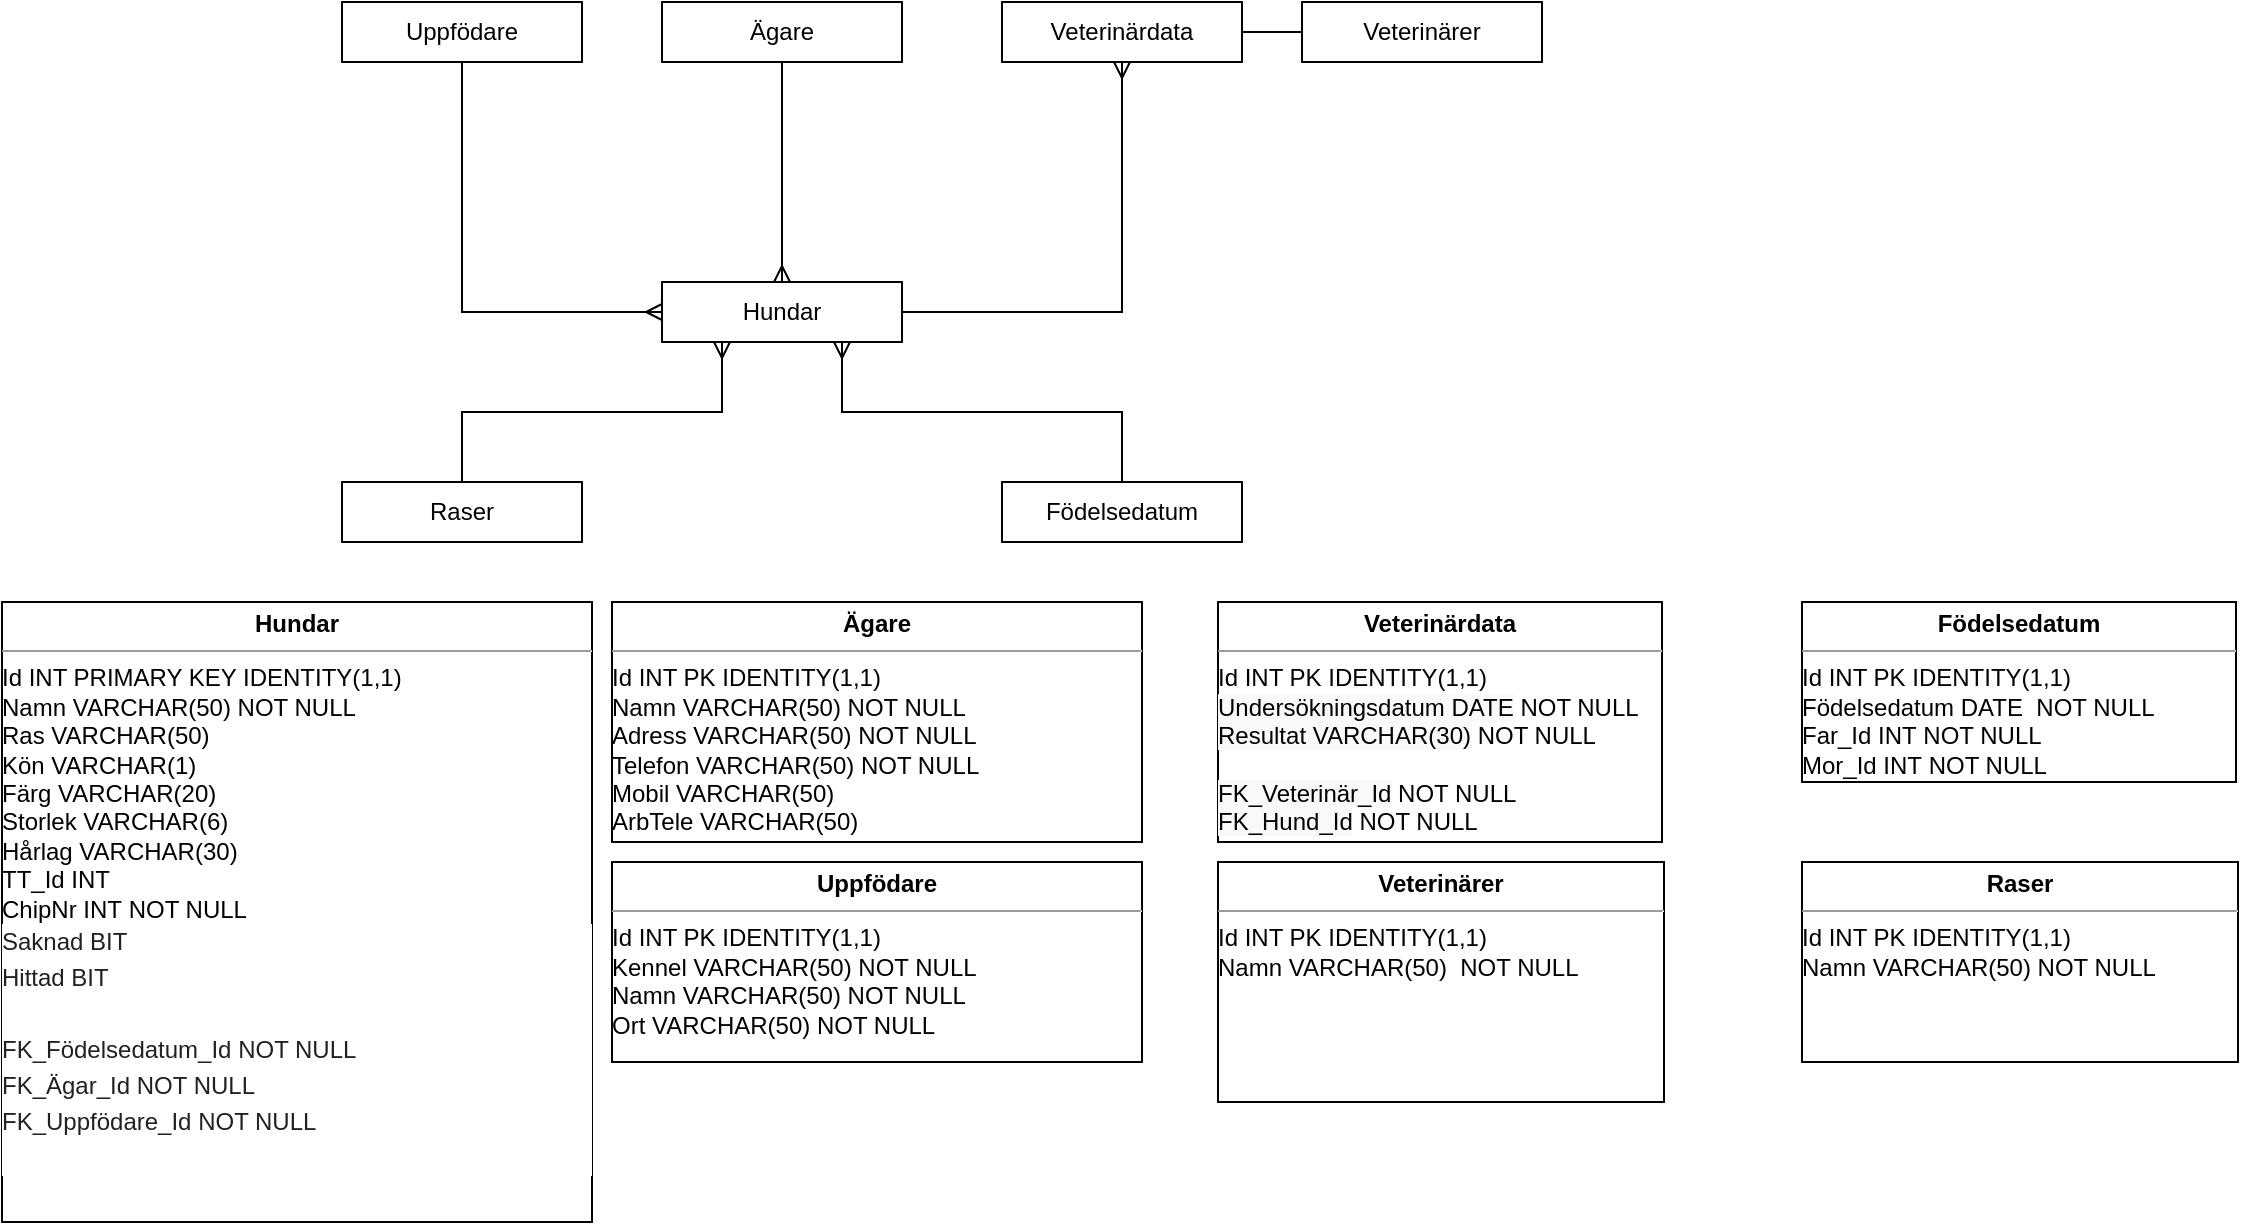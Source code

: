 <mxfile version="12.2.2" type="device" pages="1"><diagram id="fVXoXdVGkMJimDBv98Kc" name="Page-1"><mxGraphModel dx="772" dy="589" grid="1" gridSize="10" guides="1" tooltips="1" connect="1" arrows="1" fold="1" page="0" pageScale="1" pageWidth="827" pageHeight="1169" math="0" shadow="0"><root><mxCell id="0"/><mxCell id="1" parent="0"/><mxCell id="iQHe_d6ZKBCHrcLORb7n-9" style="edgeStyle=orthogonalEdgeStyle;rounded=0;orthogonalLoop=1;jettySize=auto;html=1;exitX=0.5;exitY=0;exitDx=0;exitDy=0;entryX=0.5;entryY=1;entryDx=0;entryDy=0;endArrow=none;endFill=0;startArrow=ERmany;startFill=0;" parent="1" source="iQHe_d6ZKBCHrcLORb7n-1" target="iQHe_d6ZKBCHrcLORb7n-3" edge="1"><mxGeometry relative="1" as="geometry"/></mxCell><mxCell id="iQHe_d6ZKBCHrcLORb7n-24" style="edgeStyle=orthogonalEdgeStyle;rounded=0;orthogonalLoop=1;jettySize=auto;html=1;exitX=0.25;exitY=1;exitDx=0;exitDy=0;entryX=0.5;entryY=0;entryDx=0;entryDy=0;startArrow=ERmany;startFill=0;endArrow=none;endFill=0;" parent="1" source="iQHe_d6ZKBCHrcLORb7n-1" target="iQHe_d6ZKBCHrcLORb7n-23" edge="1"><mxGeometry relative="1" as="geometry"/></mxCell><mxCell id="WM_Afh0-xC8KJ5w9xtZu-2" style="edgeStyle=orthogonalEdgeStyle;rounded=0;orthogonalLoop=1;jettySize=auto;html=1;exitX=1;exitY=0.5;exitDx=0;exitDy=0;entryX=0.5;entryY=1;entryDx=0;entryDy=0;endArrow=ERmany;endFill=0;" parent="1" source="iQHe_d6ZKBCHrcLORb7n-1" target="iQHe_d6ZKBCHrcLORb7n-4" edge="1"><mxGeometry relative="1" as="geometry"><mxPoint x="570" y="230" as="targetPoint"/></mxGeometry></mxCell><mxCell id="iQHe_d6ZKBCHrcLORb7n-1" value="Hundar" style="rounded=0;whiteSpace=wrap;html=1;" parent="1" vertex="1"><mxGeometry x="340" y="260" width="120" height="30" as="geometry"/></mxCell><mxCell id="iQHe_d6ZKBCHrcLORb7n-2" value="Uppfödare" style="rounded=0;whiteSpace=wrap;html=1;" parent="1" vertex="1"><mxGeometry x="180" y="120" width="120" height="30" as="geometry"/></mxCell><mxCell id="iQHe_d6ZKBCHrcLORb7n-3" value="Ägare" style="rounded=0;whiteSpace=wrap;html=1;" parent="1" vertex="1"><mxGeometry x="340" y="120" width="120" height="30" as="geometry"/></mxCell><mxCell id="-Zw0rgLsZ9fUu1lYhLTJ-3" style="edgeStyle=orthogonalEdgeStyle;rounded=0;orthogonalLoop=1;jettySize=auto;html=1;exitX=1;exitY=0.5;exitDx=0;exitDy=0;endArrow=none;endFill=0;" parent="1" source="iQHe_d6ZKBCHrcLORb7n-4" target="-Zw0rgLsZ9fUu1lYhLTJ-2" edge="1"><mxGeometry relative="1" as="geometry"/></mxCell><mxCell id="iQHe_d6ZKBCHrcLORb7n-4" value="Veterinärdata" style="rounded=0;whiteSpace=wrap;html=1;" parent="1" vertex="1"><mxGeometry x="510" y="120" width="120" height="30" as="geometry"/></mxCell><mxCell id="iQHe_d6ZKBCHrcLORb7n-21" value="&lt;p style=&quot;margin: 4px 0px 0px ; text-align: center&quot;&gt;&lt;b&gt;&lt;font style=&quot;font-size: 12px&quot;&gt;Hundar&lt;/font&gt;&lt;/b&gt;&lt;/p&gt;&lt;hr size=&quot;1&quot;&gt;&lt;font style=&quot;font-size: 12px&quot;&gt;Id INT PRIMARY KEY IDENTITY(1,1)&lt;br&gt;Namn VARCHAR(50) NOT NULL&lt;br&gt;Ras VARCHAR(50)&lt;br&gt;Kön VARCHAR(1)&lt;br&gt;Färg VARCHAR(20)&lt;br&gt;Storlek VARCHAR(6)&lt;br&gt;Hårlag VARCHAR(30)&lt;br&gt;TT_Id INT&lt;br&gt;ChipNr INT&amp;nbsp;NOT NULL&lt;br&gt;&lt;div style=&quot;color: rgb(33 , 33 , 33) ; background-color: rgb(255 , 255 , 254) ; line-height: 18px ; white-space: pre&quot;&gt;Saknad BIT&lt;/div&gt;&lt;div style=&quot;color: rgb(33 , 33 , 33) ; background-color: rgb(255 , 255 , 254) ; line-height: 18px ; white-space: pre&quot;&gt;Hittad BIT&lt;/div&gt;&lt;div style=&quot;color: rgb(33 , 33 , 33) ; background-color: rgb(255 , 255 , 254) ; line-height: 18px ; white-space: pre&quot;&gt;&lt;br&gt;&lt;/div&gt;&lt;/font&gt;&lt;div style=&quot;color: rgb(33 , 33 , 33) ; background-color: rgb(255 , 255 , 254) ; line-height: 18px ; white-space: pre&quot;&gt;&lt;font style=&quot;font-size: 12px&quot;&gt;FK_Födelsedatum_Id NOT NULL&lt;/font&gt;&lt;/div&gt;&lt;div style=&quot;color: rgb(33 , 33 , 33) ; background-color: rgb(255 , 255 , 254) ; line-height: 18px ; white-space: pre&quot;&gt;&lt;font style=&quot;font-size: 12px&quot;&gt;FK_Ägar_Id NOT NULL&lt;/font&gt;&lt;/div&gt;&lt;div style=&quot;color: rgb(33 , 33 , 33) ; background-color: rgb(255 , 255 , 254) ; line-height: 18px ; white-space: pre&quot;&gt;&lt;div style=&quot;line-height: 18px&quot;&gt;FK_Uppfödare_Id NOT NULL&lt;/div&gt;&lt;div style=&quot;line-height: 18px&quot;&gt;&lt;br&gt;&lt;/div&gt;&lt;/div&gt;" style="verticalAlign=top;align=left;overflow=fill;fontSize=12;fontFamily=Helvetica;html=1;" parent="1" vertex="1"><mxGeometry x="10" y="420" width="295" height="310" as="geometry"/></mxCell><mxCell id="iQHe_d6ZKBCHrcLORb7n-23" value="Raser" style="rounded=0;whiteSpace=wrap;html=1;" parent="1" vertex="1"><mxGeometry x="180" y="360" width="120" height="30" as="geometry"/></mxCell><mxCell id="iQHe_d6ZKBCHrcLORb7n-25" value="&lt;p style=&quot;margin: 0px ; margin-top: 4px ; text-align: center&quot;&gt;&lt;b&gt;Ägare&lt;/b&gt;&lt;/p&gt;&lt;hr size=&quot;1&quot;&gt;Id INT PK IDENTITY(1,1)&lt;br&gt;Namn VARCHAR(50)&amp;nbsp;NOT NULL&lt;br&gt;Adress VARCHAR(50)&amp;nbsp;NOT NULL&lt;br&gt;Telefon VARCHAR(50)&amp;nbsp;NOT NULL&amp;nbsp;&lt;br&gt;Mobil VARCHAR(50)&lt;br&gt;ArbTele VARCHAR(50)" style="verticalAlign=top;align=left;overflow=fill;fontSize=12;fontFamily=Helvetica;html=1;" parent="1" vertex="1"><mxGeometry x="315" y="420" width="265" height="120" as="geometry"/></mxCell><mxCell id="iQHe_d6ZKBCHrcLORb7n-26" value="&lt;p style=&quot;margin: 0px ; margin-top: 4px ; text-align: center&quot;&gt;&lt;b&gt;&lt;font style=&quot;font-size: 12px&quot;&gt;Veterinärdata&lt;/font&gt;&lt;/b&gt;&lt;/p&gt;&lt;hr size=&quot;1&quot;&gt;&lt;font style=&quot;font-size: 12px&quot;&gt;Id INT PK IDENTITY(1,1)&lt;br&gt;&lt;span style=&quot;font-family: &amp;#34;arial&amp;#34; , &amp;#34;verdana&amp;#34; , &amp;#34;helvetica&amp;#34; , sans-serif ; white-space: normal ; background-color: rgb(249 , 249 , 249)&quot;&gt;U&lt;/span&gt;&lt;span style=&quot;font-family: &amp;#34;arial&amp;#34; , &amp;#34;verdana&amp;#34; , &amp;#34;helvetica&amp;#34; , sans-serif ; white-space: normal ; background-color: rgb(249 , 249 , 249)&quot;&gt;ndersökningsdatum DATE&lt;/span&gt;&amp;nbsp;NOT NULL&lt;br&gt;&lt;span style=&quot;font-family: &amp;#34;arial&amp;#34; , &amp;#34;verdana&amp;#34; , &amp;#34;helvetica&amp;#34; , sans-serif ; background-color: rgb(249 , 249 , 249)&quot;&gt;Resultat VARCHAR(&lt;/span&gt;&lt;span style=&quot;font-family: &amp;#34;arial&amp;#34; , &amp;#34;verdana&amp;#34; , &amp;#34;helvetica&amp;#34; , sans-serif ; background-color: rgb(249 , 249 , 249)&quot;&gt;30&lt;/span&gt;&lt;span style=&quot;font-family: &amp;#34;arial&amp;#34; , &amp;#34;verdana&amp;#34; , &amp;#34;helvetica&amp;#34; , sans-serif ; background-color: rgb(249 , 249 , 249)&quot;&gt;)&lt;/span&gt;&amp;nbsp;NOT NULL&lt;span style=&quot;font-family: &amp;#34;arial&amp;#34; , &amp;#34;verdana&amp;#34; , &amp;#34;helvetica&amp;#34; , sans-serif ; background-color: rgb(249 , 249 , 249)&quot;&gt;&lt;br&gt;&lt;br&gt;FK_Veterinär_Id&lt;/span&gt;&amp;nbsp;NOT NULL&lt;span style=&quot;font-family: &amp;#34;arial&amp;#34; , &amp;#34;verdana&amp;#34; , &amp;#34;helvetica&amp;#34; , sans-serif ; background-color: rgb(249 , 249 , 249)&quot;&gt;&lt;br&gt;&lt;/span&gt;&lt;span style=&quot;font-family: &amp;#34;arial&amp;#34; , &amp;#34;verdana&amp;#34; , &amp;#34;helvetica&amp;#34; , sans-serif ; background-color: rgb(249 , 249 , 249)&quot;&gt;FK_Hund_Id&lt;/span&gt;&amp;nbsp;NOT NULL&lt;br style=&quot;font-family: &amp;#34;arial&amp;#34; , &amp;#34;verdana&amp;#34; , &amp;#34;helvetica&amp;#34; , sans-serif&quot;&gt;&lt;/font&gt;" style="verticalAlign=top;align=left;overflow=fill;fontSize=12;fontFamily=Helvetica;html=1;" parent="1" vertex="1"><mxGeometry x="618" y="420" width="222" height="120" as="geometry"/></mxCell><mxCell id="iQHe_d6ZKBCHrcLORb7n-27" value="&lt;p style=&quot;margin: 0px ; margin-top: 4px ; text-align: center&quot;&gt;&lt;b&gt;Uppfödare&lt;/b&gt;&lt;/p&gt;&lt;hr size=&quot;1&quot;&gt;Id INT PK IDENTITY(1,1)&lt;br&gt;Kennel VARCHAR(50)&amp;nbsp;NOT NULL&lt;br&gt;Namn VARCHAR(50)&amp;nbsp;NOT NULL&lt;br&gt;Ort VARCHAR(50)&amp;nbsp;NOT NULL" style="verticalAlign=top;align=left;overflow=fill;fontSize=12;fontFamily=Helvetica;html=1;" parent="1" vertex="1"><mxGeometry x="315" y="550" width="265" height="100" as="geometry"/></mxCell><mxCell id="iQHe_d6ZKBCHrcLORb7n-30" value="&lt;p style=&quot;margin: 0px ; margin-top: 4px ; text-align: center&quot;&gt;&lt;b&gt;Raser&lt;/b&gt;&lt;/p&gt;&lt;hr size=&quot;1&quot;&gt;Id INT PK IDENTITY(1,1)&lt;br&gt;Namn VARCHAR(50) NOT NULL" style="verticalAlign=top;align=left;overflow=fill;fontSize=12;fontFamily=Helvetica;html=1;" parent="1" vertex="1"><mxGeometry x="910" y="550" width="218" height="100" as="geometry"/></mxCell><mxCell id="WM_Afh0-xC8KJ5w9xtZu-6" style="edgeStyle=orthogonalEdgeStyle;rounded=0;orthogonalLoop=1;jettySize=auto;html=1;exitX=0;exitY=0.5;exitDx=0;exitDy=0;entryX=0.5;entryY=1;entryDx=0;entryDy=0;startArrow=ERmany;startFill=0;endArrow=none;endFill=0;" parent="1" source="iQHe_d6ZKBCHrcLORb7n-1" target="iQHe_d6ZKBCHrcLORb7n-2" edge="1"><mxGeometry relative="1" as="geometry"><mxPoint x="240" y="200" as="sourcePoint"/></mxGeometry></mxCell><mxCell id="WM_Afh0-xC8KJ5w9xtZu-10" style="edgeStyle=orthogonalEdgeStyle;rounded=0;orthogonalLoop=1;jettySize=auto;html=1;exitX=0.5;exitY=0;exitDx=0;exitDy=0;entryX=0.75;entryY=1;entryDx=0;entryDy=0;startArrow=none;startFill=0;endArrow=ERmany;endFill=0;" parent="1" source="WM_Afh0-xC8KJ5w9xtZu-8" target="iQHe_d6ZKBCHrcLORb7n-1" edge="1"><mxGeometry relative="1" as="geometry"/></mxCell><mxCell id="WM_Afh0-xC8KJ5w9xtZu-8" value="Födelsedatum" style="rounded=0;whiteSpace=wrap;html=1;" parent="1" vertex="1"><mxGeometry x="510" y="360" width="120" height="30" as="geometry"/></mxCell><mxCell id="WM_Afh0-xC8KJ5w9xtZu-9" value="&lt;p style=&quot;margin: 0px ; margin-top: 4px ; text-align: center&quot;&gt;&lt;b&gt;Födelsedatum&lt;/b&gt;&lt;/p&gt;&lt;hr size=&quot;1&quot;&gt;Id INT PK IDENTITY(1,1)&lt;br&gt;Födelsedatum DATE&amp;nbsp;&amp;nbsp;NOT NULL&lt;br&gt;Far_Id INT&amp;nbsp;NOT NULL&lt;br&gt;Mor_Id INT&amp;nbsp;NOT NULL" style="verticalAlign=top;align=left;overflow=fill;fontSize=12;fontFamily=Helvetica;html=1;" parent="1" vertex="1"><mxGeometry x="910" y="420" width="217" height="90" as="geometry"/></mxCell><mxCell id="-Zw0rgLsZ9fUu1lYhLTJ-1" value="&lt;p style=&quot;margin: 0px ; margin-top: 4px ; text-align: center&quot;&gt;&lt;b&gt;&lt;font style=&quot;font-size: 12px&quot;&gt;Veterinärer&lt;/font&gt;&lt;/b&gt;&lt;/p&gt;&lt;hr size=&quot;1&quot;&gt;Id INT PK IDENTITY(1,1)&lt;br&gt;Namn VARCHAR(50)&amp;nbsp;&amp;nbsp;NOT NULL" style="verticalAlign=top;align=left;overflow=fill;fontSize=12;fontFamily=Helvetica;html=1;" parent="1" vertex="1"><mxGeometry x="618" y="550" width="223" height="120" as="geometry"/></mxCell><mxCell id="-Zw0rgLsZ9fUu1lYhLTJ-2" value="Veterinärer" style="rounded=0;whiteSpace=wrap;html=1;" parent="1" vertex="1"><mxGeometry x="660" y="120" width="120" height="30" as="geometry"/></mxCell></root></mxGraphModel></diagram></mxfile>